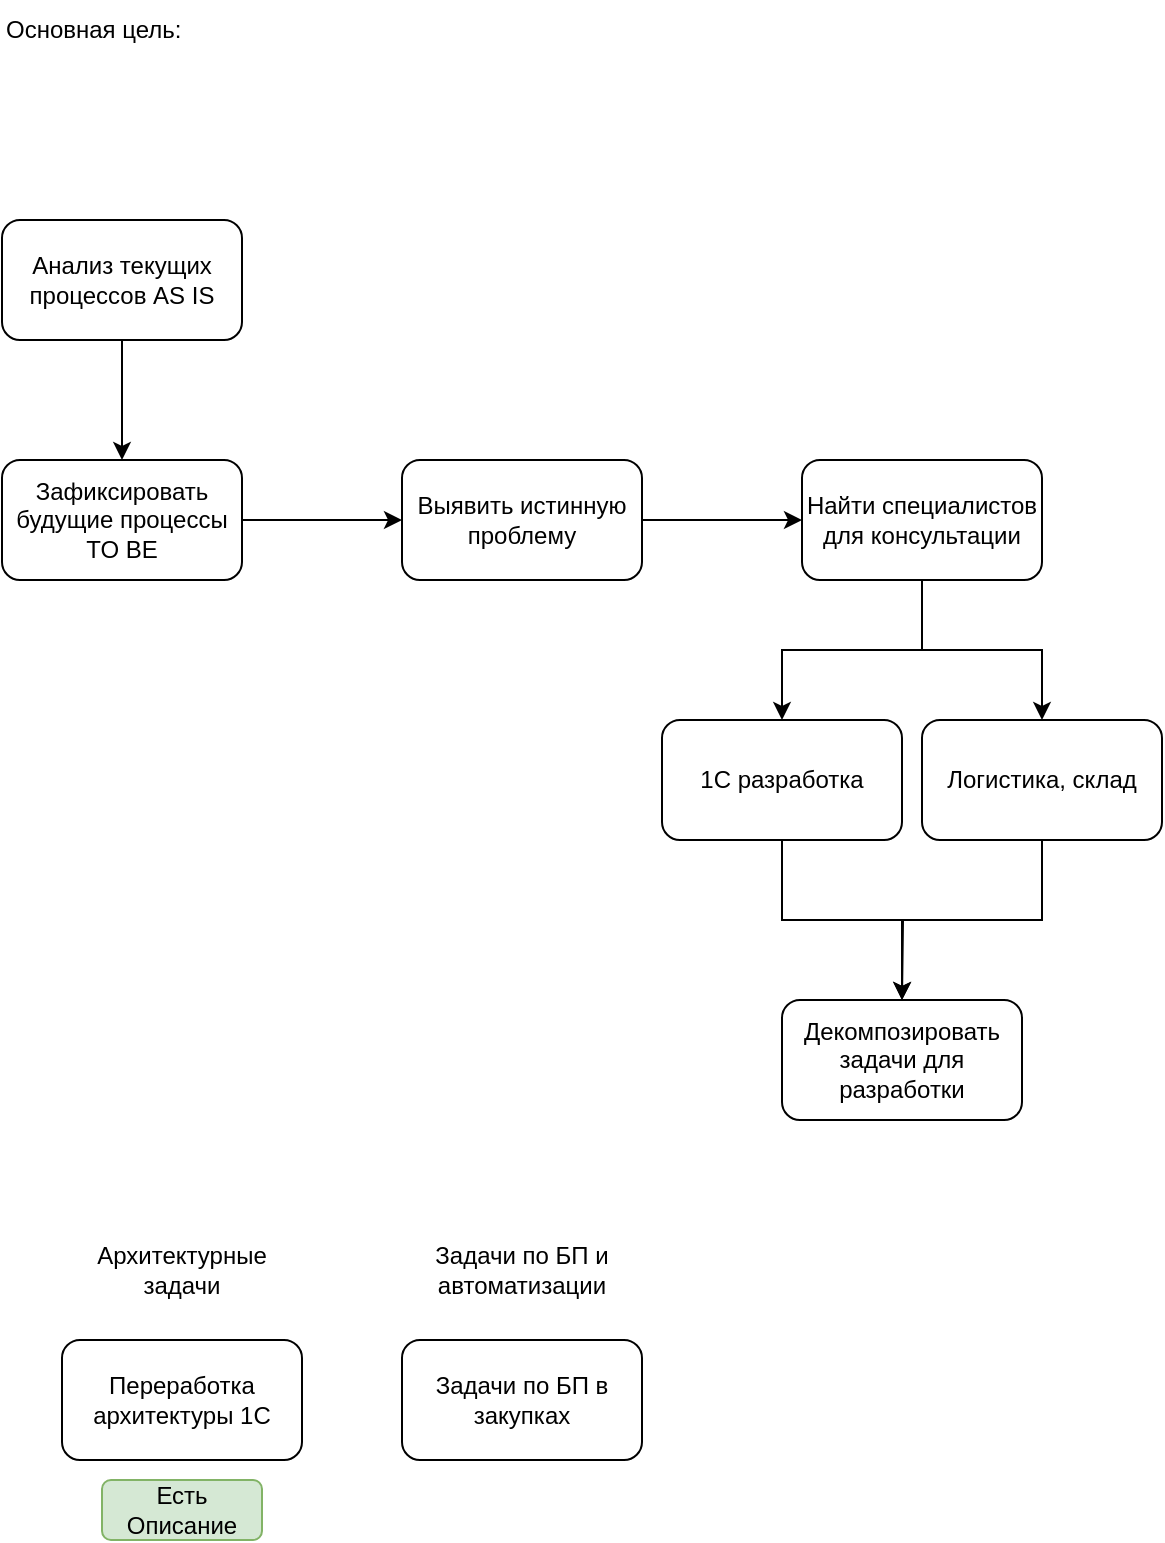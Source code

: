 <mxfile version="24.7.16">
  <diagram name="Страница — 1" id="-1IM5cx0t6x9WSvbNLhL">
    <mxGraphModel dx="1687" dy="976" grid="1" gridSize="10" guides="1" tooltips="1" connect="1" arrows="1" fold="1" page="1" pageScale="1" pageWidth="827" pageHeight="1169" math="0" shadow="0">
      <root>
        <mxCell id="0" />
        <mxCell id="1" parent="0" />
        <mxCell id="OoqZ8IV61jZ-zZDGYfF--1" value="Основная цель:" style="text;html=1;align=left;verticalAlign=middle;whiteSpace=wrap;rounded=0;" vertex="1" parent="1">
          <mxGeometry x="50" y="40" width="330" height="30" as="geometry" />
        </mxCell>
        <mxCell id="OoqZ8IV61jZ-zZDGYfF--4" value="" style="edgeStyle=orthogonalEdgeStyle;rounded=0;orthogonalLoop=1;jettySize=auto;html=1;" edge="1" parent="1" source="OoqZ8IV61jZ-zZDGYfF--2" target="OoqZ8IV61jZ-zZDGYfF--3">
          <mxGeometry relative="1" as="geometry" />
        </mxCell>
        <mxCell id="OoqZ8IV61jZ-zZDGYfF--2" value="Анализ текущих процессов AS IS" style="rounded=1;whiteSpace=wrap;html=1;" vertex="1" parent="1">
          <mxGeometry x="50" y="150" width="120" height="60" as="geometry" />
        </mxCell>
        <mxCell id="OoqZ8IV61jZ-zZDGYfF--6" value="" style="edgeStyle=orthogonalEdgeStyle;rounded=0;orthogonalLoop=1;jettySize=auto;html=1;" edge="1" parent="1" source="OoqZ8IV61jZ-zZDGYfF--3" target="OoqZ8IV61jZ-zZDGYfF--5">
          <mxGeometry relative="1" as="geometry" />
        </mxCell>
        <mxCell id="OoqZ8IV61jZ-zZDGYfF--3" value="Зафиксировать будущие процессы TO BE" style="rounded=1;whiteSpace=wrap;html=1;" vertex="1" parent="1">
          <mxGeometry x="50" y="270" width="120" height="60" as="geometry" />
        </mxCell>
        <mxCell id="OoqZ8IV61jZ-zZDGYfF--8" value="" style="edgeStyle=orthogonalEdgeStyle;rounded=0;orthogonalLoop=1;jettySize=auto;html=1;" edge="1" parent="1" source="OoqZ8IV61jZ-zZDGYfF--5" target="OoqZ8IV61jZ-zZDGYfF--7">
          <mxGeometry relative="1" as="geometry" />
        </mxCell>
        <mxCell id="OoqZ8IV61jZ-zZDGYfF--5" value="Выявить истинную проблему" style="rounded=1;whiteSpace=wrap;html=1;" vertex="1" parent="1">
          <mxGeometry x="250" y="270" width="120" height="60" as="geometry" />
        </mxCell>
        <mxCell id="OoqZ8IV61jZ-zZDGYfF--10" value="" style="edgeStyle=orthogonalEdgeStyle;rounded=0;orthogonalLoop=1;jettySize=auto;html=1;" edge="1" parent="1" source="OoqZ8IV61jZ-zZDGYfF--7" target="OoqZ8IV61jZ-zZDGYfF--9">
          <mxGeometry relative="1" as="geometry" />
        </mxCell>
        <mxCell id="OoqZ8IV61jZ-zZDGYfF--13" value="" style="edgeStyle=orthogonalEdgeStyle;rounded=0;orthogonalLoop=1;jettySize=auto;html=1;" edge="1" parent="1" source="OoqZ8IV61jZ-zZDGYfF--7" target="OoqZ8IV61jZ-zZDGYfF--12">
          <mxGeometry relative="1" as="geometry" />
        </mxCell>
        <mxCell id="OoqZ8IV61jZ-zZDGYfF--7" value="Найти специалистов для консультации" style="rounded=1;whiteSpace=wrap;html=1;" vertex="1" parent="1">
          <mxGeometry x="450" y="270" width="120" height="60" as="geometry" />
        </mxCell>
        <mxCell id="OoqZ8IV61jZ-zZDGYfF--16" style="edgeStyle=orthogonalEdgeStyle;rounded=0;orthogonalLoop=1;jettySize=auto;html=1;entryX=0.5;entryY=0;entryDx=0;entryDy=0;" edge="1" parent="1" source="OoqZ8IV61jZ-zZDGYfF--9" target="OoqZ8IV61jZ-zZDGYfF--14">
          <mxGeometry relative="1" as="geometry" />
        </mxCell>
        <mxCell id="OoqZ8IV61jZ-zZDGYfF--9" value="1С разработка" style="rounded=1;whiteSpace=wrap;html=1;" vertex="1" parent="1">
          <mxGeometry x="380" y="400" width="120" height="60" as="geometry" />
        </mxCell>
        <mxCell id="OoqZ8IV61jZ-zZDGYfF--17" style="edgeStyle=orthogonalEdgeStyle;rounded=0;orthogonalLoop=1;jettySize=auto;html=1;exitX=0.5;exitY=1;exitDx=0;exitDy=0;" edge="1" parent="1" source="OoqZ8IV61jZ-zZDGYfF--12">
          <mxGeometry relative="1" as="geometry">
            <mxPoint x="500" y="540.0" as="targetPoint" />
          </mxGeometry>
        </mxCell>
        <mxCell id="OoqZ8IV61jZ-zZDGYfF--12" value="Логистика, склад" style="rounded=1;whiteSpace=wrap;html=1;" vertex="1" parent="1">
          <mxGeometry x="510" y="400" width="120" height="60" as="geometry" />
        </mxCell>
        <mxCell id="OoqZ8IV61jZ-zZDGYfF--14" value="Декомпозировать задачи для разработки" style="rounded=1;whiteSpace=wrap;html=1;" vertex="1" parent="1">
          <mxGeometry x="440" y="540" width="120" height="60" as="geometry" />
        </mxCell>
        <mxCell id="OoqZ8IV61jZ-zZDGYfF--27" value="Переработка архитектуры 1С" style="rounded=1;whiteSpace=wrap;html=1;" vertex="1" parent="1">
          <mxGeometry x="80" y="710" width="120" height="60" as="geometry" />
        </mxCell>
        <mxCell id="OoqZ8IV61jZ-zZDGYfF--28" value="Задачи по БП в закупках" style="rounded=1;whiteSpace=wrap;html=1;" vertex="1" parent="1">
          <mxGeometry x="250" y="710" width="120" height="60" as="geometry" />
        </mxCell>
        <mxCell id="OoqZ8IV61jZ-zZDGYfF--29" value="Архитектурные задачи" style="text;html=1;align=center;verticalAlign=middle;whiteSpace=wrap;rounded=0;" vertex="1" parent="1">
          <mxGeometry x="80" y="660" width="120" height="30" as="geometry" />
        </mxCell>
        <mxCell id="OoqZ8IV61jZ-zZDGYfF--30" value="Задачи по БП и автоматизации" style="text;html=1;align=center;verticalAlign=middle;whiteSpace=wrap;rounded=0;" vertex="1" parent="1">
          <mxGeometry x="250" y="660" width="120" height="30" as="geometry" />
        </mxCell>
        <mxCell id="OoqZ8IV61jZ-zZDGYfF--31" value="Есть Описание" style="rounded=1;whiteSpace=wrap;html=1;fillColor=#d5e8d4;strokeColor=#82b366;" vertex="1" parent="1">
          <mxGeometry x="100" y="780" width="80" height="30" as="geometry" />
        </mxCell>
      </root>
    </mxGraphModel>
  </diagram>
</mxfile>
